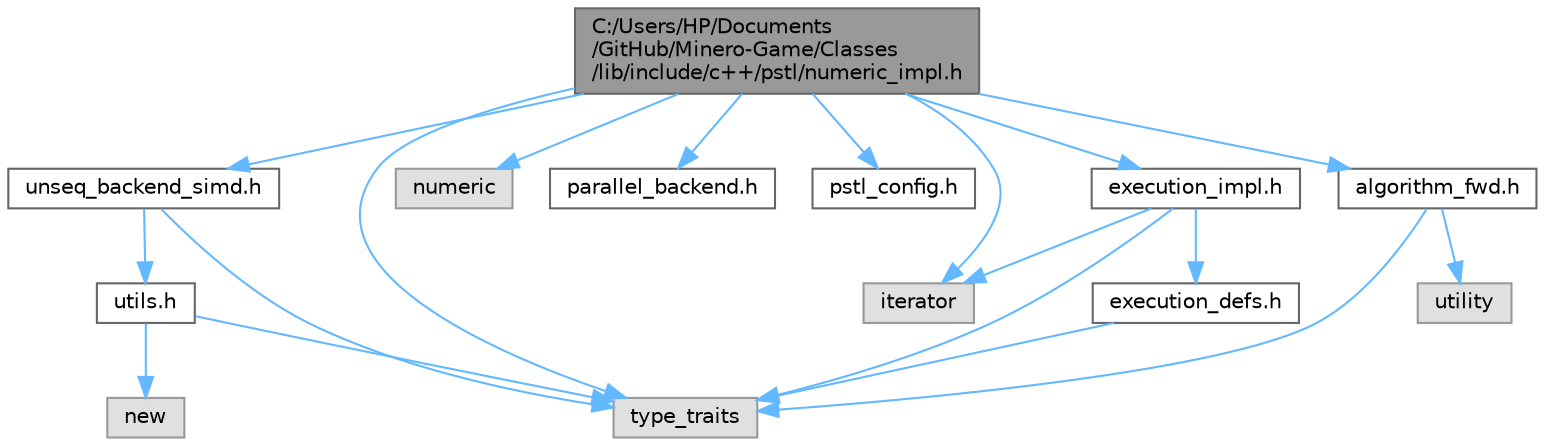 digraph "C:/Users/HP/Documents/GitHub/Minero-Game/Classes/lib/include/c++/pstl/numeric_impl.h"
{
 // LATEX_PDF_SIZE
  bgcolor="transparent";
  edge [fontname=Helvetica,fontsize=10,labelfontname=Helvetica,labelfontsize=10];
  node [fontname=Helvetica,fontsize=10,shape=box,height=0.2,width=0.4];
  Node1 [id="Node000001",label="C:/Users/HP/Documents\l/GitHub/Minero-Game/Classes\l/lib/include/c++/pstl/numeric_impl.h",height=0.2,width=0.4,color="gray40", fillcolor="grey60", style="filled", fontcolor="black",tooltip=" "];
  Node1 -> Node2 [id="edge19_Node000001_Node000002",color="steelblue1",style="solid",tooltip=" "];
  Node2 [id="Node000002",label="iterator",height=0.2,width=0.4,color="grey60", fillcolor="#E0E0E0", style="filled",tooltip=" "];
  Node1 -> Node3 [id="edge20_Node000001_Node000003",color="steelblue1",style="solid",tooltip=" "];
  Node3 [id="Node000003",label="type_traits",height=0.2,width=0.4,color="grey60", fillcolor="#E0E0E0", style="filled",tooltip=" "];
  Node1 -> Node4 [id="edge21_Node000001_Node000004",color="steelblue1",style="solid",tooltip=" "];
  Node4 [id="Node000004",label="numeric",height=0.2,width=0.4,color="grey60", fillcolor="#E0E0E0", style="filled",tooltip=" "];
  Node1 -> Node5 [id="edge22_Node000001_Node000005",color="steelblue1",style="solid",tooltip=" "];
  Node5 [id="Node000005",label="parallel_backend.h",height=0.2,width=0.4,color="grey40", fillcolor="white", style="filled",URL="$_classes_2lib_2include_2c_09_09_2pstl_2parallel__backend_8h.html",tooltip=" "];
  Node1 -> Node6 [id="edge23_Node000001_Node000006",color="steelblue1",style="solid",tooltip=" "];
  Node6 [id="Node000006",label="pstl_config.h",height=0.2,width=0.4,color="grey40", fillcolor="white", style="filled",URL="$_classes_2lib_2include_2c_09_09_2pstl_2pstl__config_8h.html",tooltip=" "];
  Node1 -> Node7 [id="edge24_Node000001_Node000007",color="steelblue1",style="solid",tooltip=" "];
  Node7 [id="Node000007",label="execution_impl.h",height=0.2,width=0.4,color="grey40", fillcolor="white", style="filled",URL="$_classes_2lib_2include_2c_09_09_2pstl_2execution__impl_8h.html",tooltip=" "];
  Node7 -> Node2 [id="edge25_Node000007_Node000002",color="steelblue1",style="solid",tooltip=" "];
  Node7 -> Node3 [id="edge26_Node000007_Node000003",color="steelblue1",style="solid",tooltip=" "];
  Node7 -> Node8 [id="edge27_Node000007_Node000008",color="steelblue1",style="solid",tooltip=" "];
  Node8 [id="Node000008",label="execution_defs.h",height=0.2,width=0.4,color="grey40", fillcolor="white", style="filled",URL="$_classes_2lib_2include_2c_09_09_2pstl_2execution__defs_8h.html",tooltip=" "];
  Node8 -> Node3 [id="edge28_Node000008_Node000003",color="steelblue1",style="solid",tooltip=" "];
  Node1 -> Node9 [id="edge29_Node000001_Node000009",color="steelblue1",style="solid",tooltip=" "];
  Node9 [id="Node000009",label="unseq_backend_simd.h",height=0.2,width=0.4,color="grey40", fillcolor="white", style="filled",URL="$_classes_2lib_2include_2c_09_09_2pstl_2unseq__backend__simd_8h.html",tooltip=" "];
  Node9 -> Node3 [id="edge30_Node000009_Node000003",color="steelblue1",style="solid",tooltip=" "];
  Node9 -> Node10 [id="edge31_Node000009_Node000010",color="steelblue1",style="solid",tooltip=" "];
  Node10 [id="Node000010",label="utils.h",height=0.2,width=0.4,color="grey40", fillcolor="white", style="filled",URL="$_classes_2lib_2include_2c_09_09_2pstl_2utils_8h.html",tooltip=" "];
  Node10 -> Node11 [id="edge32_Node000010_Node000011",color="steelblue1",style="solid",tooltip=" "];
  Node11 [id="Node000011",label="new",height=0.2,width=0.4,color="grey60", fillcolor="#E0E0E0", style="filled",tooltip=" "];
  Node10 -> Node3 [id="edge33_Node000010_Node000003",color="steelblue1",style="solid",tooltip=" "];
  Node1 -> Node12 [id="edge34_Node000001_Node000012",color="steelblue1",style="solid",tooltip=" "];
  Node12 [id="Node000012",label="algorithm_fwd.h",height=0.2,width=0.4,color="grey40", fillcolor="white", style="filled",URL="$_classes_2lib_2include_2c_09_09_2pstl_2algorithm__fwd_8h.html",tooltip=" "];
  Node12 -> Node3 [id="edge35_Node000012_Node000003",color="steelblue1",style="solid",tooltip=" "];
  Node12 -> Node13 [id="edge36_Node000012_Node000013",color="steelblue1",style="solid",tooltip=" "];
  Node13 [id="Node000013",label="utility",height=0.2,width=0.4,color="grey60", fillcolor="#E0E0E0", style="filled",tooltip=" "];
}
